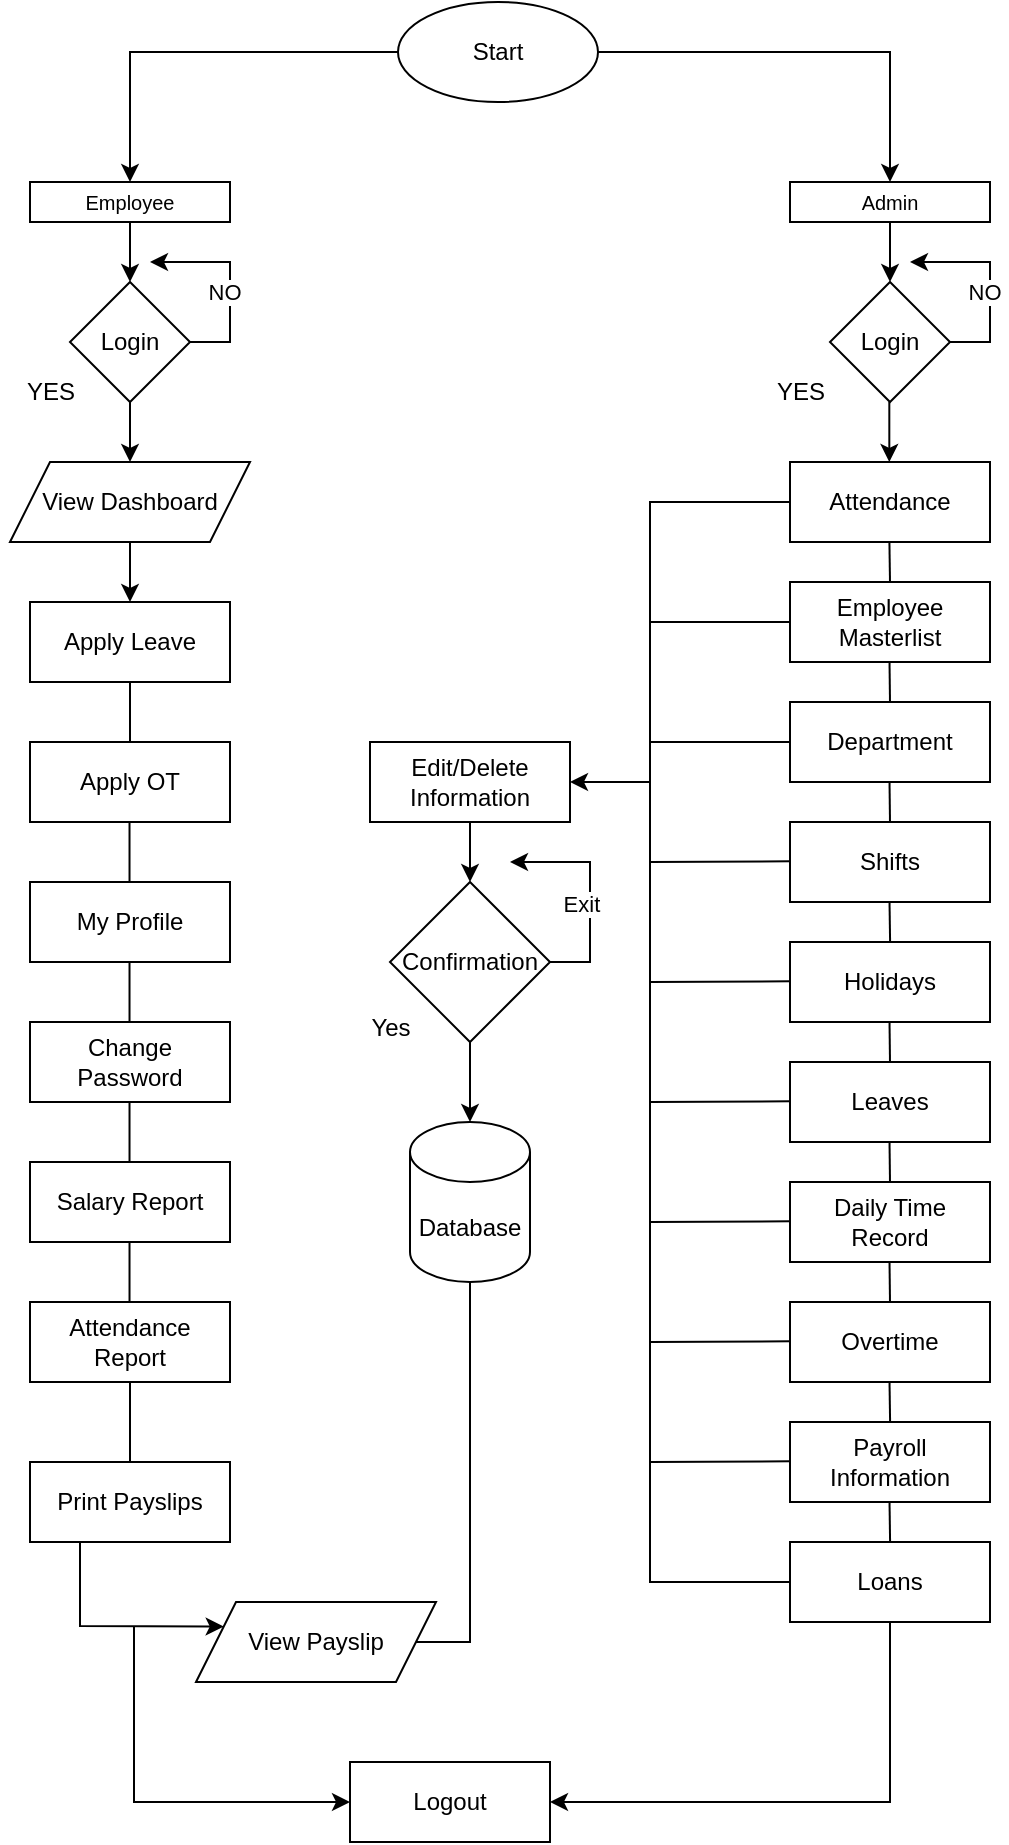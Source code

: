 <mxfile version="22.1.17" type="device">
  <diagram id="C5RBs43oDa-KdzZeNtuy" name="Page-1">
    <mxGraphModel dx="1687" dy="929" grid="0" gridSize="10" guides="1" tooltips="1" connect="1" arrows="1" fold="1" page="0" pageScale="1" pageWidth="827" pageHeight="1169" math="0" shadow="0">
      <root>
        <mxCell id="WIyWlLk6GJQsqaUBKTNV-0" />
        <mxCell id="WIyWlLk6GJQsqaUBKTNV-1" parent="WIyWlLk6GJQsqaUBKTNV-0" />
        <mxCell id="myyZjtNwEUtBEG1tO1WQ-0" value="Start" style="ellipse;whiteSpace=wrap;html=1;" vertex="1" parent="WIyWlLk6GJQsqaUBKTNV-1">
          <mxGeometry x="364" y="60" width="100" height="50" as="geometry" />
        </mxCell>
        <mxCell id="myyZjtNwEUtBEG1tO1WQ-2" value="&lt;span style=&quot;font-size: 10px;&quot;&gt;Employee&lt;/span&gt;" style="rounded=0;whiteSpace=wrap;html=1;" vertex="1" parent="WIyWlLk6GJQsqaUBKTNV-1">
          <mxGeometry x="180" y="150" width="100" height="20" as="geometry" />
        </mxCell>
        <mxCell id="myyZjtNwEUtBEG1tO1WQ-3" value="&lt;span style=&quot;font-size: 10px;&quot;&gt;Admin&lt;/span&gt;" style="rounded=0;whiteSpace=wrap;html=1;" vertex="1" parent="WIyWlLk6GJQsqaUBKTNV-1">
          <mxGeometry x="560" y="150" width="100" height="20" as="geometry" />
        </mxCell>
        <mxCell id="myyZjtNwEUtBEG1tO1WQ-4" value="Login" style="rhombus;whiteSpace=wrap;html=1;" vertex="1" parent="WIyWlLk6GJQsqaUBKTNV-1">
          <mxGeometry x="200" y="200" width="60" height="60" as="geometry" />
        </mxCell>
        <mxCell id="myyZjtNwEUtBEG1tO1WQ-5" value="Login" style="rhombus;whiteSpace=wrap;html=1;" vertex="1" parent="WIyWlLk6GJQsqaUBKTNV-1">
          <mxGeometry x="580" y="200" width="60" height="60" as="geometry" />
        </mxCell>
        <mxCell id="myyZjtNwEUtBEG1tO1WQ-6" value="" style="endArrow=classic;html=1;rounded=0;entryX=0.5;entryY=0;entryDx=0;entryDy=0;exitX=0;exitY=0.5;exitDx=0;exitDy=0;" edge="1" parent="WIyWlLk6GJQsqaUBKTNV-1" source="myyZjtNwEUtBEG1tO1WQ-0" target="myyZjtNwEUtBEG1tO1WQ-2">
          <mxGeometry width="50" height="50" relative="1" as="geometry">
            <mxPoint x="360" y="90" as="sourcePoint" />
            <mxPoint x="230" y="80" as="targetPoint" />
            <Array as="points">
              <mxPoint x="230" y="85" />
            </Array>
          </mxGeometry>
        </mxCell>
        <mxCell id="myyZjtNwEUtBEG1tO1WQ-7" value="" style="endArrow=classic;html=1;rounded=0;exitX=1;exitY=0.5;exitDx=0;exitDy=0;entryX=0.5;entryY=0;entryDx=0;entryDy=0;" edge="1" parent="WIyWlLk6GJQsqaUBKTNV-1" source="myyZjtNwEUtBEG1tO1WQ-0" target="myyZjtNwEUtBEG1tO1WQ-3">
          <mxGeometry width="50" height="50" relative="1" as="geometry">
            <mxPoint x="520" y="70" as="sourcePoint" />
            <mxPoint x="570" y="20" as="targetPoint" />
            <Array as="points">
              <mxPoint x="610" y="85" />
            </Array>
          </mxGeometry>
        </mxCell>
        <mxCell id="myyZjtNwEUtBEG1tO1WQ-8" value="" style="endArrow=classic;html=1;rounded=0;exitX=0.5;exitY=1;exitDx=0;exitDy=0;entryX=0.5;entryY=0;entryDx=0;entryDy=0;" edge="1" parent="WIyWlLk6GJQsqaUBKTNV-1" source="myyZjtNwEUtBEG1tO1WQ-2" target="myyZjtNwEUtBEG1tO1WQ-4">
          <mxGeometry width="50" height="50" relative="1" as="geometry">
            <mxPoint x="390" y="330" as="sourcePoint" />
            <mxPoint x="440" y="280" as="targetPoint" />
          </mxGeometry>
        </mxCell>
        <mxCell id="myyZjtNwEUtBEG1tO1WQ-9" value="" style="endArrow=classic;html=1;rounded=0;exitX=0.5;exitY=1;exitDx=0;exitDy=0;entryX=0.5;entryY=0;entryDx=0;entryDy=0;" edge="1" parent="WIyWlLk6GJQsqaUBKTNV-1" source="myyZjtNwEUtBEG1tO1WQ-3" target="myyZjtNwEUtBEG1tO1WQ-5">
          <mxGeometry width="50" height="50" relative="1" as="geometry">
            <mxPoint x="390" y="330" as="sourcePoint" />
            <mxPoint x="440" y="280" as="targetPoint" />
          </mxGeometry>
        </mxCell>
        <mxCell id="myyZjtNwEUtBEG1tO1WQ-10" value="" style="endArrow=classic;html=1;rounded=0;exitX=1;exitY=0.5;exitDx=0;exitDy=0;" edge="1" parent="WIyWlLk6GJQsqaUBKTNV-1" source="myyZjtNwEUtBEG1tO1WQ-4">
          <mxGeometry width="50" height="50" relative="1" as="geometry">
            <mxPoint x="390" y="330" as="sourcePoint" />
            <mxPoint x="240" y="190" as="targetPoint" />
            <Array as="points">
              <mxPoint x="280" y="230" />
              <mxPoint x="280" y="190" />
            </Array>
          </mxGeometry>
        </mxCell>
        <mxCell id="myyZjtNwEUtBEG1tO1WQ-11" value="NO" style="edgeLabel;html=1;align=center;verticalAlign=middle;resizable=0;points=[];" vertex="1" connectable="0" parent="myyZjtNwEUtBEG1tO1WQ-10">
          <mxGeometry x="-0.1" y="3" relative="1" as="geometry">
            <mxPoint as="offset" />
          </mxGeometry>
        </mxCell>
        <mxCell id="myyZjtNwEUtBEG1tO1WQ-12" value="YES" style="text;html=1;align=center;verticalAlign=middle;resizable=0;points=[];autosize=1;strokeColor=none;fillColor=none;" vertex="1" parent="WIyWlLk6GJQsqaUBKTNV-1">
          <mxGeometry x="165" y="240" width="50" height="30" as="geometry" />
        </mxCell>
        <mxCell id="myyZjtNwEUtBEG1tO1WQ-13" value="" style="endArrow=classic;html=1;rounded=0;exitX=0.5;exitY=1;exitDx=0;exitDy=0;" edge="1" parent="WIyWlLk6GJQsqaUBKTNV-1" source="myyZjtNwEUtBEG1tO1WQ-4">
          <mxGeometry width="50" height="50" relative="1" as="geometry">
            <mxPoint x="390" y="330" as="sourcePoint" />
            <mxPoint x="230" y="290" as="targetPoint" />
          </mxGeometry>
        </mxCell>
        <mxCell id="myyZjtNwEUtBEG1tO1WQ-14" value="View Dashboard" style="shape=parallelogram;perimeter=parallelogramPerimeter;whiteSpace=wrap;html=1;fixedSize=1;" vertex="1" parent="WIyWlLk6GJQsqaUBKTNV-1">
          <mxGeometry x="170" y="290" width="120" height="40" as="geometry" />
        </mxCell>
        <mxCell id="myyZjtNwEUtBEG1tO1WQ-15" value="" style="endArrow=classic;html=1;rounded=0;exitX=0.5;exitY=1;exitDx=0;exitDy=0;" edge="1" parent="WIyWlLk6GJQsqaUBKTNV-1" source="myyZjtNwEUtBEG1tO1WQ-14">
          <mxGeometry width="50" height="50" relative="1" as="geometry">
            <mxPoint x="390" y="430" as="sourcePoint" />
            <mxPoint x="230" y="360" as="targetPoint" />
          </mxGeometry>
        </mxCell>
        <mxCell id="myyZjtNwEUtBEG1tO1WQ-16" value="Apply Leave" style="rounded=0;whiteSpace=wrap;html=1;" vertex="1" parent="WIyWlLk6GJQsqaUBKTNV-1">
          <mxGeometry x="180" y="360" width="100" height="40" as="geometry" />
        </mxCell>
        <mxCell id="myyZjtNwEUtBEG1tO1WQ-18" value="Apply OT" style="rounded=0;whiteSpace=wrap;html=1;" vertex="1" parent="WIyWlLk6GJQsqaUBKTNV-1">
          <mxGeometry x="180" y="430" width="100" height="40" as="geometry" />
        </mxCell>
        <mxCell id="myyZjtNwEUtBEG1tO1WQ-21" value="My Profile" style="rounded=0;whiteSpace=wrap;html=1;" vertex="1" parent="WIyWlLk6GJQsqaUBKTNV-1">
          <mxGeometry x="180" y="500" width="100" height="40" as="geometry" />
        </mxCell>
        <mxCell id="myyZjtNwEUtBEG1tO1WQ-22" value="Change Password" style="rounded=0;whiteSpace=wrap;html=1;" vertex="1" parent="WIyWlLk6GJQsqaUBKTNV-1">
          <mxGeometry x="180" y="570" width="100" height="40" as="geometry" />
        </mxCell>
        <mxCell id="myyZjtNwEUtBEG1tO1WQ-26" value="Salary Report" style="rounded=0;whiteSpace=wrap;html=1;" vertex="1" parent="WIyWlLk6GJQsqaUBKTNV-1">
          <mxGeometry x="180" y="640" width="100" height="40" as="geometry" />
        </mxCell>
        <mxCell id="myyZjtNwEUtBEG1tO1WQ-27" value="Attendance Report" style="rounded=0;whiteSpace=wrap;html=1;" vertex="1" parent="WIyWlLk6GJQsqaUBKTNV-1">
          <mxGeometry x="180" y="710" width="100" height="40" as="geometry" />
        </mxCell>
        <mxCell id="myyZjtNwEUtBEG1tO1WQ-32" value="Database" style="shape=cylinder3;whiteSpace=wrap;html=1;boundedLbl=1;backgroundOutline=1;size=15;" vertex="1" parent="WIyWlLk6GJQsqaUBKTNV-1">
          <mxGeometry x="370" y="620" width="60" height="80" as="geometry" />
        </mxCell>
        <mxCell id="myyZjtNwEUtBEG1tO1WQ-33" value="Edit/Delete Information" style="rounded=0;whiteSpace=wrap;html=1;" vertex="1" parent="WIyWlLk6GJQsqaUBKTNV-1">
          <mxGeometry x="350" y="430" width="100" height="40" as="geometry" />
        </mxCell>
        <mxCell id="myyZjtNwEUtBEG1tO1WQ-34" value="" style="endArrow=classic;html=1;rounded=0;" edge="1" parent="WIyWlLk6GJQsqaUBKTNV-1">
          <mxGeometry width="50" height="50" relative="1" as="geometry">
            <mxPoint x="400" y="470" as="sourcePoint" />
            <mxPoint x="400" y="500" as="targetPoint" />
          </mxGeometry>
        </mxCell>
        <mxCell id="myyZjtNwEUtBEG1tO1WQ-36" value="Logout" style="rounded=0;whiteSpace=wrap;html=1;" vertex="1" parent="WIyWlLk6GJQsqaUBKTNV-1">
          <mxGeometry x="340" y="940" width="100" height="40" as="geometry" />
        </mxCell>
        <mxCell id="myyZjtNwEUtBEG1tO1WQ-38" value="Attendance" style="rounded=0;whiteSpace=wrap;html=1;" vertex="1" parent="WIyWlLk6GJQsqaUBKTNV-1">
          <mxGeometry x="560" y="290" width="100" height="40" as="geometry" />
        </mxCell>
        <mxCell id="myyZjtNwEUtBEG1tO1WQ-40" value="Employee Masterlist" style="rounded=0;whiteSpace=wrap;html=1;" vertex="1" parent="WIyWlLk6GJQsqaUBKTNV-1">
          <mxGeometry x="560" y="350" width="100" height="40" as="geometry" />
        </mxCell>
        <mxCell id="myyZjtNwEUtBEG1tO1WQ-42" value="Department" style="rounded=0;whiteSpace=wrap;html=1;" vertex="1" parent="WIyWlLk6GJQsqaUBKTNV-1">
          <mxGeometry x="560" y="410" width="100" height="40" as="geometry" />
        </mxCell>
        <mxCell id="myyZjtNwEUtBEG1tO1WQ-43" value="Shifts" style="rounded=0;whiteSpace=wrap;html=1;" vertex="1" parent="WIyWlLk6GJQsqaUBKTNV-1">
          <mxGeometry x="560" y="470" width="100" height="40" as="geometry" />
        </mxCell>
        <mxCell id="myyZjtNwEUtBEG1tO1WQ-46" value="Holidays" style="rounded=0;whiteSpace=wrap;html=1;" vertex="1" parent="WIyWlLk6GJQsqaUBKTNV-1">
          <mxGeometry x="560" y="530" width="100" height="40" as="geometry" />
        </mxCell>
        <mxCell id="myyZjtNwEUtBEG1tO1WQ-47" value="Leaves" style="rounded=0;whiteSpace=wrap;html=1;" vertex="1" parent="WIyWlLk6GJQsqaUBKTNV-1">
          <mxGeometry x="560" y="590" width="100" height="40" as="geometry" />
        </mxCell>
        <mxCell id="myyZjtNwEUtBEG1tO1WQ-50" value="" style="endArrow=none;html=1;rounded=0;exitX=0.5;exitY=0;exitDx=0;exitDy=0;" edge="1" parent="WIyWlLk6GJQsqaUBKTNV-1" source="myyZjtNwEUtBEG1tO1WQ-18">
          <mxGeometry width="50" height="50" relative="1" as="geometry">
            <mxPoint x="180" y="450" as="sourcePoint" />
            <mxPoint x="230" y="400" as="targetPoint" />
          </mxGeometry>
        </mxCell>
        <mxCell id="myyZjtNwEUtBEG1tO1WQ-51" value="" style="endArrow=none;html=1;rounded=0;exitX=0.5;exitY=0;exitDx=0;exitDy=0;" edge="1" parent="WIyWlLk6GJQsqaUBKTNV-1">
          <mxGeometry width="50" height="50" relative="1" as="geometry">
            <mxPoint x="229.76" y="500" as="sourcePoint" />
            <mxPoint x="229.76" y="470" as="targetPoint" />
          </mxGeometry>
        </mxCell>
        <mxCell id="myyZjtNwEUtBEG1tO1WQ-52" value="" style="endArrow=none;html=1;rounded=0;exitX=0.5;exitY=0;exitDx=0;exitDy=0;" edge="1" parent="WIyWlLk6GJQsqaUBKTNV-1">
          <mxGeometry width="50" height="50" relative="1" as="geometry">
            <mxPoint x="229.76" y="570" as="sourcePoint" />
            <mxPoint x="229.76" y="540" as="targetPoint" />
          </mxGeometry>
        </mxCell>
        <mxCell id="myyZjtNwEUtBEG1tO1WQ-53" value="" style="endArrow=none;html=1;rounded=0;exitX=0.5;exitY=0;exitDx=0;exitDy=0;" edge="1" parent="WIyWlLk6GJQsqaUBKTNV-1">
          <mxGeometry width="50" height="50" relative="1" as="geometry">
            <mxPoint x="229.76" y="640" as="sourcePoint" />
            <mxPoint x="229.76" y="610" as="targetPoint" />
          </mxGeometry>
        </mxCell>
        <mxCell id="myyZjtNwEUtBEG1tO1WQ-54" value="" style="endArrow=none;html=1;rounded=0;exitX=0.5;exitY=0;exitDx=0;exitDy=0;" edge="1" parent="WIyWlLk6GJQsqaUBKTNV-1">
          <mxGeometry width="50" height="50" relative="1" as="geometry">
            <mxPoint x="229.76" y="710" as="sourcePoint" />
            <mxPoint x="229.76" y="680" as="targetPoint" />
          </mxGeometry>
        </mxCell>
        <mxCell id="myyZjtNwEUtBEG1tO1WQ-55" value="" style="endArrow=none;html=1;rounded=0;" edge="1" parent="WIyWlLk6GJQsqaUBKTNV-1">
          <mxGeometry width="50" height="50" relative="1" as="geometry">
            <mxPoint x="610" y="350" as="sourcePoint" />
            <mxPoint x="609.71" y="330" as="targetPoint" />
          </mxGeometry>
        </mxCell>
        <mxCell id="myyZjtNwEUtBEG1tO1WQ-56" value="" style="endArrow=none;html=1;rounded=0;" edge="1" parent="WIyWlLk6GJQsqaUBKTNV-1">
          <mxGeometry width="50" height="50" relative="1" as="geometry">
            <mxPoint x="610" y="410" as="sourcePoint" />
            <mxPoint x="609.76" y="390" as="targetPoint" />
          </mxGeometry>
        </mxCell>
        <mxCell id="myyZjtNwEUtBEG1tO1WQ-57" value="" style="endArrow=none;html=1;rounded=0;" edge="1" parent="WIyWlLk6GJQsqaUBKTNV-1">
          <mxGeometry width="50" height="50" relative="1" as="geometry">
            <mxPoint x="610" y="470" as="sourcePoint" />
            <mxPoint x="609.76" y="450" as="targetPoint" />
          </mxGeometry>
        </mxCell>
        <mxCell id="myyZjtNwEUtBEG1tO1WQ-58" value="" style="endArrow=none;html=1;rounded=0;" edge="1" parent="WIyWlLk6GJQsqaUBKTNV-1">
          <mxGeometry width="50" height="50" relative="1" as="geometry">
            <mxPoint x="610.05" y="530" as="sourcePoint" />
            <mxPoint x="609.76" y="510" as="targetPoint" />
          </mxGeometry>
        </mxCell>
        <mxCell id="myyZjtNwEUtBEG1tO1WQ-59" value="" style="endArrow=none;html=1;rounded=0;" edge="1" parent="WIyWlLk6GJQsqaUBKTNV-1">
          <mxGeometry width="50" height="50" relative="1" as="geometry">
            <mxPoint x="610" y="590" as="sourcePoint" />
            <mxPoint x="609.76" y="570" as="targetPoint" />
          </mxGeometry>
        </mxCell>
        <mxCell id="myyZjtNwEUtBEG1tO1WQ-62" value="Daily Time Record" style="rounded=0;whiteSpace=wrap;html=1;" vertex="1" parent="WIyWlLk6GJQsqaUBKTNV-1">
          <mxGeometry x="560" y="650" width="100" height="40" as="geometry" />
        </mxCell>
        <mxCell id="myyZjtNwEUtBEG1tO1WQ-63" value="Overtime" style="rounded=0;whiteSpace=wrap;html=1;" vertex="1" parent="WIyWlLk6GJQsqaUBKTNV-1">
          <mxGeometry x="560" y="710" width="100" height="40" as="geometry" />
        </mxCell>
        <mxCell id="myyZjtNwEUtBEG1tO1WQ-64" value="Payroll Information" style="rounded=0;whiteSpace=wrap;html=1;" vertex="1" parent="WIyWlLk6GJQsqaUBKTNV-1">
          <mxGeometry x="560" y="770" width="100" height="40" as="geometry" />
        </mxCell>
        <mxCell id="myyZjtNwEUtBEG1tO1WQ-65" value="Loans" style="rounded=0;whiteSpace=wrap;html=1;" vertex="1" parent="WIyWlLk6GJQsqaUBKTNV-1">
          <mxGeometry x="560" y="830" width="100" height="40" as="geometry" />
        </mxCell>
        <mxCell id="myyZjtNwEUtBEG1tO1WQ-67" value="" style="endArrow=none;html=1;rounded=0;" edge="1" parent="WIyWlLk6GJQsqaUBKTNV-1">
          <mxGeometry width="50" height="50" relative="1" as="geometry">
            <mxPoint x="610" y="710" as="sourcePoint" />
            <mxPoint x="609.76" y="690" as="targetPoint" />
          </mxGeometry>
        </mxCell>
        <mxCell id="myyZjtNwEUtBEG1tO1WQ-68" value="" style="endArrow=none;html=1;rounded=0;" edge="1" parent="WIyWlLk6GJQsqaUBKTNV-1">
          <mxGeometry width="50" height="50" relative="1" as="geometry">
            <mxPoint x="610.05" y="770" as="sourcePoint" />
            <mxPoint x="609.76" y="750" as="targetPoint" />
          </mxGeometry>
        </mxCell>
        <mxCell id="myyZjtNwEUtBEG1tO1WQ-69" value="" style="endArrow=none;html=1;rounded=0;" edge="1" parent="WIyWlLk6GJQsqaUBKTNV-1">
          <mxGeometry width="50" height="50" relative="1" as="geometry">
            <mxPoint x="610.05" y="830" as="sourcePoint" />
            <mxPoint x="609.76" y="810" as="targetPoint" />
          </mxGeometry>
        </mxCell>
        <mxCell id="myyZjtNwEUtBEG1tO1WQ-71" value="" style="endArrow=none;html=1;rounded=0;" edge="1" parent="WIyWlLk6GJQsqaUBKTNV-1">
          <mxGeometry width="50" height="50" relative="1" as="geometry">
            <mxPoint x="610" y="650" as="sourcePoint" />
            <mxPoint x="609.76" y="630" as="targetPoint" />
          </mxGeometry>
        </mxCell>
        <mxCell id="myyZjtNwEUtBEG1tO1WQ-73" value="" style="endArrow=classic;html=1;rounded=0;exitX=1;exitY=0.5;exitDx=0;exitDy=0;" edge="1" parent="WIyWlLk6GJQsqaUBKTNV-1">
          <mxGeometry width="50" height="50" relative="1" as="geometry">
            <mxPoint x="640" y="230" as="sourcePoint" />
            <mxPoint x="620" y="190" as="targetPoint" />
            <Array as="points">
              <mxPoint x="660" y="230" />
              <mxPoint x="660" y="190" />
            </Array>
          </mxGeometry>
        </mxCell>
        <mxCell id="myyZjtNwEUtBEG1tO1WQ-74" value="NO" style="edgeLabel;html=1;align=center;verticalAlign=middle;resizable=0;points=[];" vertex="1" connectable="0" parent="myyZjtNwEUtBEG1tO1WQ-73">
          <mxGeometry x="-0.1" y="3" relative="1" as="geometry">
            <mxPoint as="offset" />
          </mxGeometry>
        </mxCell>
        <mxCell id="myyZjtNwEUtBEG1tO1WQ-75" value="" style="endArrow=classic;html=1;rounded=0;exitX=0.5;exitY=1;exitDx=0;exitDy=0;" edge="1" parent="WIyWlLk6GJQsqaUBKTNV-1">
          <mxGeometry width="50" height="50" relative="1" as="geometry">
            <mxPoint x="609.66" y="260" as="sourcePoint" />
            <mxPoint x="609.66" y="290" as="targetPoint" />
          </mxGeometry>
        </mxCell>
        <mxCell id="myyZjtNwEUtBEG1tO1WQ-76" value="YES" style="text;html=1;align=center;verticalAlign=middle;resizable=0;points=[];autosize=1;strokeColor=none;fillColor=none;" vertex="1" parent="WIyWlLk6GJQsqaUBKTNV-1">
          <mxGeometry x="540" y="240" width="50" height="30" as="geometry" />
        </mxCell>
        <mxCell id="myyZjtNwEUtBEG1tO1WQ-77" value="Confirmation" style="rhombus;whiteSpace=wrap;html=1;" vertex="1" parent="WIyWlLk6GJQsqaUBKTNV-1">
          <mxGeometry x="360" y="500" width="80" height="80" as="geometry" />
        </mxCell>
        <mxCell id="myyZjtNwEUtBEG1tO1WQ-78" value="" style="endArrow=classic;html=1;rounded=0;entryX=0.5;entryY=0;entryDx=0;entryDy=0;entryPerimeter=0;" edge="1" parent="WIyWlLk6GJQsqaUBKTNV-1" target="myyZjtNwEUtBEG1tO1WQ-32">
          <mxGeometry width="50" height="50" relative="1" as="geometry">
            <mxPoint x="400" y="580" as="sourcePoint" />
            <mxPoint x="450" y="510" as="targetPoint" />
          </mxGeometry>
        </mxCell>
        <mxCell id="myyZjtNwEUtBEG1tO1WQ-81" value="" style="endArrow=classic;html=1;rounded=0;entryX=1;entryY=0.5;entryDx=0;entryDy=0;" edge="1" parent="WIyWlLk6GJQsqaUBKTNV-1" target="myyZjtNwEUtBEG1tO1WQ-33">
          <mxGeometry width="50" height="50" relative="1" as="geometry">
            <mxPoint x="560" y="310" as="sourcePoint" />
            <mxPoint x="610" y="260" as="targetPoint" />
            <Array as="points">
              <mxPoint x="490" y="310" />
              <mxPoint x="490" y="450" />
            </Array>
          </mxGeometry>
        </mxCell>
        <mxCell id="myyZjtNwEUtBEG1tO1WQ-82" value="" style="endArrow=none;html=1;rounded=0;" edge="1" parent="WIyWlLk6GJQsqaUBKTNV-1">
          <mxGeometry width="50" height="50" relative="1" as="geometry">
            <mxPoint x="490" y="370" as="sourcePoint" />
            <mxPoint x="560" y="370" as="targetPoint" />
          </mxGeometry>
        </mxCell>
        <mxCell id="myyZjtNwEUtBEG1tO1WQ-83" value="" style="endArrow=none;html=1;rounded=0;" edge="1" parent="WIyWlLk6GJQsqaUBKTNV-1">
          <mxGeometry width="50" height="50" relative="1" as="geometry">
            <mxPoint x="490" y="430" as="sourcePoint" />
            <mxPoint x="560" y="430" as="targetPoint" />
          </mxGeometry>
        </mxCell>
        <mxCell id="myyZjtNwEUtBEG1tO1WQ-89" value="" style="endArrow=none;html=1;rounded=0;" edge="1" parent="WIyWlLk6GJQsqaUBKTNV-1">
          <mxGeometry width="50" height="50" relative="1" as="geometry">
            <mxPoint x="560" y="850" as="sourcePoint" />
            <mxPoint x="490" y="450" as="targetPoint" />
            <Array as="points">
              <mxPoint x="490" y="850" />
            </Array>
          </mxGeometry>
        </mxCell>
        <mxCell id="myyZjtNwEUtBEG1tO1WQ-91" value="" style="endArrow=none;html=1;rounded=0;" edge="1" parent="WIyWlLk6GJQsqaUBKTNV-1">
          <mxGeometry width="50" height="50" relative="1" as="geometry">
            <mxPoint x="490" y="490" as="sourcePoint" />
            <mxPoint x="560" y="489.66" as="targetPoint" />
          </mxGeometry>
        </mxCell>
        <mxCell id="myyZjtNwEUtBEG1tO1WQ-92" value="" style="endArrow=none;html=1;rounded=0;" edge="1" parent="WIyWlLk6GJQsqaUBKTNV-1">
          <mxGeometry width="50" height="50" relative="1" as="geometry">
            <mxPoint x="490" y="550" as="sourcePoint" />
            <mxPoint x="560" y="549.66" as="targetPoint" />
          </mxGeometry>
        </mxCell>
        <mxCell id="myyZjtNwEUtBEG1tO1WQ-93" value="" style="endArrow=none;html=1;rounded=0;" edge="1" parent="WIyWlLk6GJQsqaUBKTNV-1">
          <mxGeometry width="50" height="50" relative="1" as="geometry">
            <mxPoint x="490" y="610" as="sourcePoint" />
            <mxPoint x="560" y="609.66" as="targetPoint" />
          </mxGeometry>
        </mxCell>
        <mxCell id="myyZjtNwEUtBEG1tO1WQ-94" value="" style="endArrow=none;html=1;rounded=0;" edge="1" parent="WIyWlLk6GJQsqaUBKTNV-1">
          <mxGeometry width="50" height="50" relative="1" as="geometry">
            <mxPoint x="490" y="670" as="sourcePoint" />
            <mxPoint x="560" y="669.66" as="targetPoint" />
          </mxGeometry>
        </mxCell>
        <mxCell id="myyZjtNwEUtBEG1tO1WQ-95" value="" style="endArrow=none;html=1;rounded=0;" edge="1" parent="WIyWlLk6GJQsqaUBKTNV-1">
          <mxGeometry width="50" height="50" relative="1" as="geometry">
            <mxPoint x="490" y="730" as="sourcePoint" />
            <mxPoint x="560" y="729.66" as="targetPoint" />
          </mxGeometry>
        </mxCell>
        <mxCell id="myyZjtNwEUtBEG1tO1WQ-96" value="" style="endArrow=none;html=1;rounded=0;" edge="1" parent="WIyWlLk6GJQsqaUBKTNV-1">
          <mxGeometry width="50" height="50" relative="1" as="geometry">
            <mxPoint x="490" y="790" as="sourcePoint" />
            <mxPoint x="560" y="789.66" as="targetPoint" />
          </mxGeometry>
        </mxCell>
        <mxCell id="myyZjtNwEUtBEG1tO1WQ-97" value="View Payslip" style="shape=parallelogram;perimeter=parallelogramPerimeter;whiteSpace=wrap;html=1;fixedSize=1;" vertex="1" parent="WIyWlLk6GJQsqaUBKTNV-1">
          <mxGeometry x="263" y="860" width="120" height="40" as="geometry" />
        </mxCell>
        <mxCell id="myyZjtNwEUtBEG1tO1WQ-99" value="Print Payslips" style="rounded=0;whiteSpace=wrap;html=1;" vertex="1" parent="WIyWlLk6GJQsqaUBKTNV-1">
          <mxGeometry x="180" y="790" width="100" height="40" as="geometry" />
        </mxCell>
        <mxCell id="myyZjtNwEUtBEG1tO1WQ-100" value="" style="endArrow=none;html=1;rounded=0;exitX=0.5;exitY=0;exitDx=0;exitDy=0;" edge="1" parent="WIyWlLk6GJQsqaUBKTNV-1" source="myyZjtNwEUtBEG1tO1WQ-99">
          <mxGeometry width="50" height="50" relative="1" as="geometry">
            <mxPoint x="180" y="800" as="sourcePoint" />
            <mxPoint x="230" y="750" as="targetPoint" />
          </mxGeometry>
        </mxCell>
        <mxCell id="myyZjtNwEUtBEG1tO1WQ-101" value="" style="endArrow=classic;html=1;rounded=0;entryX=0;entryY=0.25;entryDx=0;entryDy=0;exitX=0.25;exitY=1;exitDx=0;exitDy=0;" edge="1" parent="WIyWlLk6GJQsqaUBKTNV-1" source="myyZjtNwEUtBEG1tO1WQ-99" target="myyZjtNwEUtBEG1tO1WQ-97">
          <mxGeometry width="50" height="50" relative="1" as="geometry">
            <mxPoint x="280" y="810" as="sourcePoint" />
            <mxPoint x="330" y="760" as="targetPoint" />
            <Array as="points">
              <mxPoint x="205" y="872" />
            </Array>
          </mxGeometry>
        </mxCell>
        <mxCell id="myyZjtNwEUtBEG1tO1WQ-102" value="" style="endArrow=none;html=1;rounded=0;entryX=0.5;entryY=1;entryDx=0;entryDy=0;entryPerimeter=0;exitX=1;exitY=0.5;exitDx=0;exitDy=0;" edge="1" parent="WIyWlLk6GJQsqaUBKTNV-1" source="myyZjtNwEUtBEG1tO1WQ-97" target="myyZjtNwEUtBEG1tO1WQ-32">
          <mxGeometry width="50" height="50" relative="1" as="geometry">
            <mxPoint x="374" y="876" as="sourcePoint" />
            <mxPoint x="390" y="830" as="targetPoint" />
            <Array as="points">
              <mxPoint x="400" y="880" />
            </Array>
          </mxGeometry>
        </mxCell>
        <mxCell id="myyZjtNwEUtBEG1tO1WQ-106" value="" style="endArrow=classic;html=1;rounded=0;exitX=1;exitY=0.5;exitDx=0;exitDy=0;" edge="1" parent="WIyWlLk6GJQsqaUBKTNV-1">
          <mxGeometry width="50" height="50" relative="1" as="geometry">
            <mxPoint x="440" y="540" as="sourcePoint" />
            <mxPoint x="420" y="490" as="targetPoint" />
            <Array as="points">
              <mxPoint x="460" y="540" />
              <mxPoint x="460" y="490" />
            </Array>
          </mxGeometry>
        </mxCell>
        <mxCell id="myyZjtNwEUtBEG1tO1WQ-107" value="Exit&amp;nbsp;" style="edgeLabel;html=1;align=center;verticalAlign=middle;resizable=0;points=[];" vertex="1" connectable="0" parent="myyZjtNwEUtBEG1tO1WQ-106">
          <mxGeometry x="-0.1" y="3" relative="1" as="geometry">
            <mxPoint as="offset" />
          </mxGeometry>
        </mxCell>
        <mxCell id="myyZjtNwEUtBEG1tO1WQ-108" value="Yes" style="text;html=1;align=center;verticalAlign=middle;resizable=0;points=[];autosize=1;strokeColor=none;fillColor=none;" vertex="1" parent="WIyWlLk6GJQsqaUBKTNV-1">
          <mxGeometry x="340" y="558" width="40" height="30" as="geometry" />
        </mxCell>
        <mxCell id="myyZjtNwEUtBEG1tO1WQ-111" value="" style="endArrow=classic;html=1;rounded=0;entryX=1;entryY=0.5;entryDx=0;entryDy=0;" edge="1" parent="WIyWlLk6GJQsqaUBKTNV-1" target="myyZjtNwEUtBEG1tO1WQ-36">
          <mxGeometry width="50" height="50" relative="1" as="geometry">
            <mxPoint x="610" y="870" as="sourcePoint" />
            <mxPoint x="660" y="820" as="targetPoint" />
            <Array as="points">
              <mxPoint x="610" y="960" />
            </Array>
          </mxGeometry>
        </mxCell>
        <mxCell id="myyZjtNwEUtBEG1tO1WQ-113" value="" style="endArrow=classic;html=1;rounded=0;entryX=0;entryY=0.5;entryDx=0;entryDy=0;" edge="1" parent="WIyWlLk6GJQsqaUBKTNV-1" target="myyZjtNwEUtBEG1tO1WQ-36">
          <mxGeometry width="50" height="50" relative="1" as="geometry">
            <mxPoint x="232" y="872" as="sourcePoint" />
            <mxPoint x="282" y="822" as="targetPoint" />
            <Array as="points">
              <mxPoint x="232" y="960" />
            </Array>
          </mxGeometry>
        </mxCell>
      </root>
    </mxGraphModel>
  </diagram>
</mxfile>

